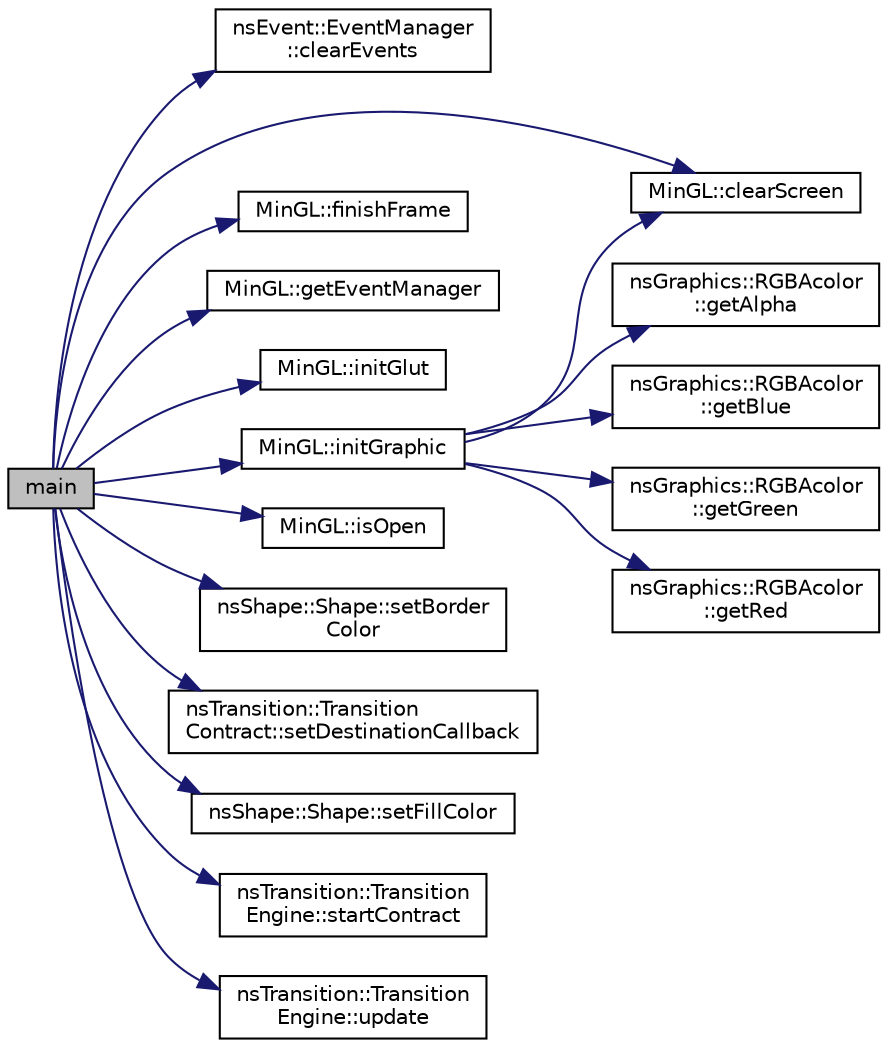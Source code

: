 digraph "main"
{
 // LATEX_PDF_SIZE
  edge [fontname="Helvetica",fontsize="10",labelfontname="Helvetica",labelfontsize="10"];
  node [fontname="Helvetica",fontsize="10",shape=record];
  rankdir="LR";
  Node1 [label="main",height=0.2,width=0.4,color="black", fillcolor="grey75", style="filled", fontcolor="black",tooltip=" "];
  Node1 -> Node2 [color="midnightblue",fontsize="10",style="solid",fontname="Helvetica"];
  Node2 [label="nsEvent::EventManager\l::clearEvents",height=0.2,width=0.4,color="black", fillcolor="white", style="filled",URL="$classns_event_1_1_event_manager.html#adbc5ced9a9435f61f58436ff613632b4",tooltip="Vide la queue."];
  Node1 -> Node3 [color="midnightblue",fontsize="10",style="solid",fontname="Helvetica"];
  Node3 [label="MinGL::clearScreen",height=0.2,width=0.4,color="black", fillcolor="white", style="filled",URL="$class_min_g_l.html#a86c940758616957683ffb2e239bba774",tooltip="Efface l'écran avec la couleur de fond spécifiée."];
  Node1 -> Node4 [color="midnightblue",fontsize="10",style="solid",fontname="Helvetica"];
  Node4 [label="MinGL::finishFrame",height=0.2,width=0.4,color="black", fillcolor="white", style="filled",URL="$class_min_g_l.html#a489922f0bdde2e38698adddaf57f6eda",tooltip="Préviens minGL que la frame est terminée."];
  Node1 -> Node5 [color="midnightblue",fontsize="10",style="solid",fontname="Helvetica"];
  Node5 [label="MinGL::getEventManager",height=0.2,width=0.4,color="black", fillcolor="white", style="filled",URL="$class_min_g_l.html#ab558253439905930836ab4910a7ae253",tooltip="Récupère le gestionnaire d'évènements minGL."];
  Node1 -> Node6 [color="midnightblue",fontsize="10",style="solid",fontname="Helvetica"];
  Node6 [label="MinGL::initGlut",height=0.2,width=0.4,color="black", fillcolor="white", style="filled",URL="$class_min_g_l.html#a17c7718b9e966c8147cd56483dcf4e8d",tooltip="Initialise la bibliothèque freeglut."];
  Node1 -> Node7 [color="midnightblue",fontsize="10",style="solid",fontname="Helvetica"];
  Node7 [label="MinGL::initGraphic",height=0.2,width=0.4,color="black", fillcolor="white", style="filled",URL="$class_min_g_l.html#a5962a0a0ced7879bc0cc65e267e8d7fc",tooltip="Initialise minGL et ouvre la fenêtre."];
  Node7 -> Node3 [color="midnightblue",fontsize="10",style="solid",fontname="Helvetica"];
  Node7 -> Node8 [color="midnightblue",fontsize="10",style="solid",fontname="Helvetica"];
  Node8 [label="nsGraphics::RGBAcolor\l::getAlpha",height=0.2,width=0.4,color="black", fillcolor="white", style="filled",URL="$classns_graphics_1_1_r_g_b_acolor.html#a76299c507a113e326c01fe4b0bca2b1e",tooltip="Récupère le taux de transparence."];
  Node7 -> Node9 [color="midnightblue",fontsize="10",style="solid",fontname="Helvetica"];
  Node9 [label="nsGraphics::RGBAcolor\l::getBlue",height=0.2,width=0.4,color="black", fillcolor="white", style="filled",URL="$classns_graphics_1_1_r_g_b_acolor.html#a9ac0893426cce20a177d6ea7af1d7129",tooltip="Récupère le taux de bleu."];
  Node7 -> Node10 [color="midnightblue",fontsize="10",style="solid",fontname="Helvetica"];
  Node10 [label="nsGraphics::RGBAcolor\l::getGreen",height=0.2,width=0.4,color="black", fillcolor="white", style="filled",URL="$classns_graphics_1_1_r_g_b_acolor.html#a5f2dc1550c34149fc5cbc1629b54d7e4",tooltip="Récupère le taux de vert."];
  Node7 -> Node11 [color="midnightblue",fontsize="10",style="solid",fontname="Helvetica"];
  Node11 [label="nsGraphics::RGBAcolor\l::getRed",height=0.2,width=0.4,color="black", fillcolor="white", style="filled",URL="$classns_graphics_1_1_r_g_b_acolor.html#a55e40085f904b696a0bc63aed6258b79",tooltip="Récupère le taux de rouge."];
  Node1 -> Node12 [color="midnightblue",fontsize="10",style="solid",fontname="Helvetica"];
  Node12 [label="MinGL::isOpen",height=0.2,width=0.4,color="black", fillcolor="white", style="filled",URL="$class_min_g_l.html#a05a0da9d0729e9c7dbd1121b0956866d",tooltip="Retourne si la fenêtre est ouverte."];
  Node1 -> Node13 [color="midnightblue",fontsize="10",style="solid",fontname="Helvetica"];
  Node13 [label="nsShape::Shape::setBorder\lColor",height=0.2,width=0.4,color="black", fillcolor="white", style="filled",URL="$classns_shape_1_1_shape.html#a48821100aa1856f188bdba257505adc3",tooltip="Règle la couleur de bord."];
  Node1 -> Node14 [color="midnightblue",fontsize="10",style="solid",fontname="Helvetica"];
  Node14 [label="nsTransition::Transition\lContract::setDestinationCallback",height=0.2,width=0.4,color="black", fillcolor="white", style="filled",URL="$classns_transition_1_1_transition_contract.html#a8f1ebafd9966553678fd7845f35bac33",tooltip="Définit la fonction de callback a appeler quand la transition est achevée."];
  Node1 -> Node15 [color="midnightblue",fontsize="10",style="solid",fontname="Helvetica"];
  Node15 [label="nsShape::Shape::setFillColor",height=0.2,width=0.4,color="black", fillcolor="white", style="filled",URL="$classns_shape_1_1_shape.html#a6c0f6392753f72ed4c39424a83f7ed73",tooltip="Règle la couleur de remplissage."];
  Node1 -> Node16 [color="midnightblue",fontsize="10",style="solid",fontname="Helvetica"];
  Node16 [label="nsTransition::Transition\lEngine::startContract",height=0.2,width=0.4,color="black", fillcolor="white", style="filled",URL="$classns_transition_1_1_transition_engine.html#ae04163c3488c93e111b9d2638a27d6a9",tooltip="Démarre un contrat."];
  Node1 -> Node17 [color="midnightblue",fontsize="10",style="solid",fontname="Helvetica"];
  Node17 [label="nsTransition::Transition\lEngine::update",height=0.2,width=0.4,color="black", fillcolor="white", style="filled",URL="$classns_transition_1_1_transition_engine.html#a3bc437b23ee918b9ec4af070e205028f",tooltip="Met a jour toutes les transitions dans la liste."];
}
